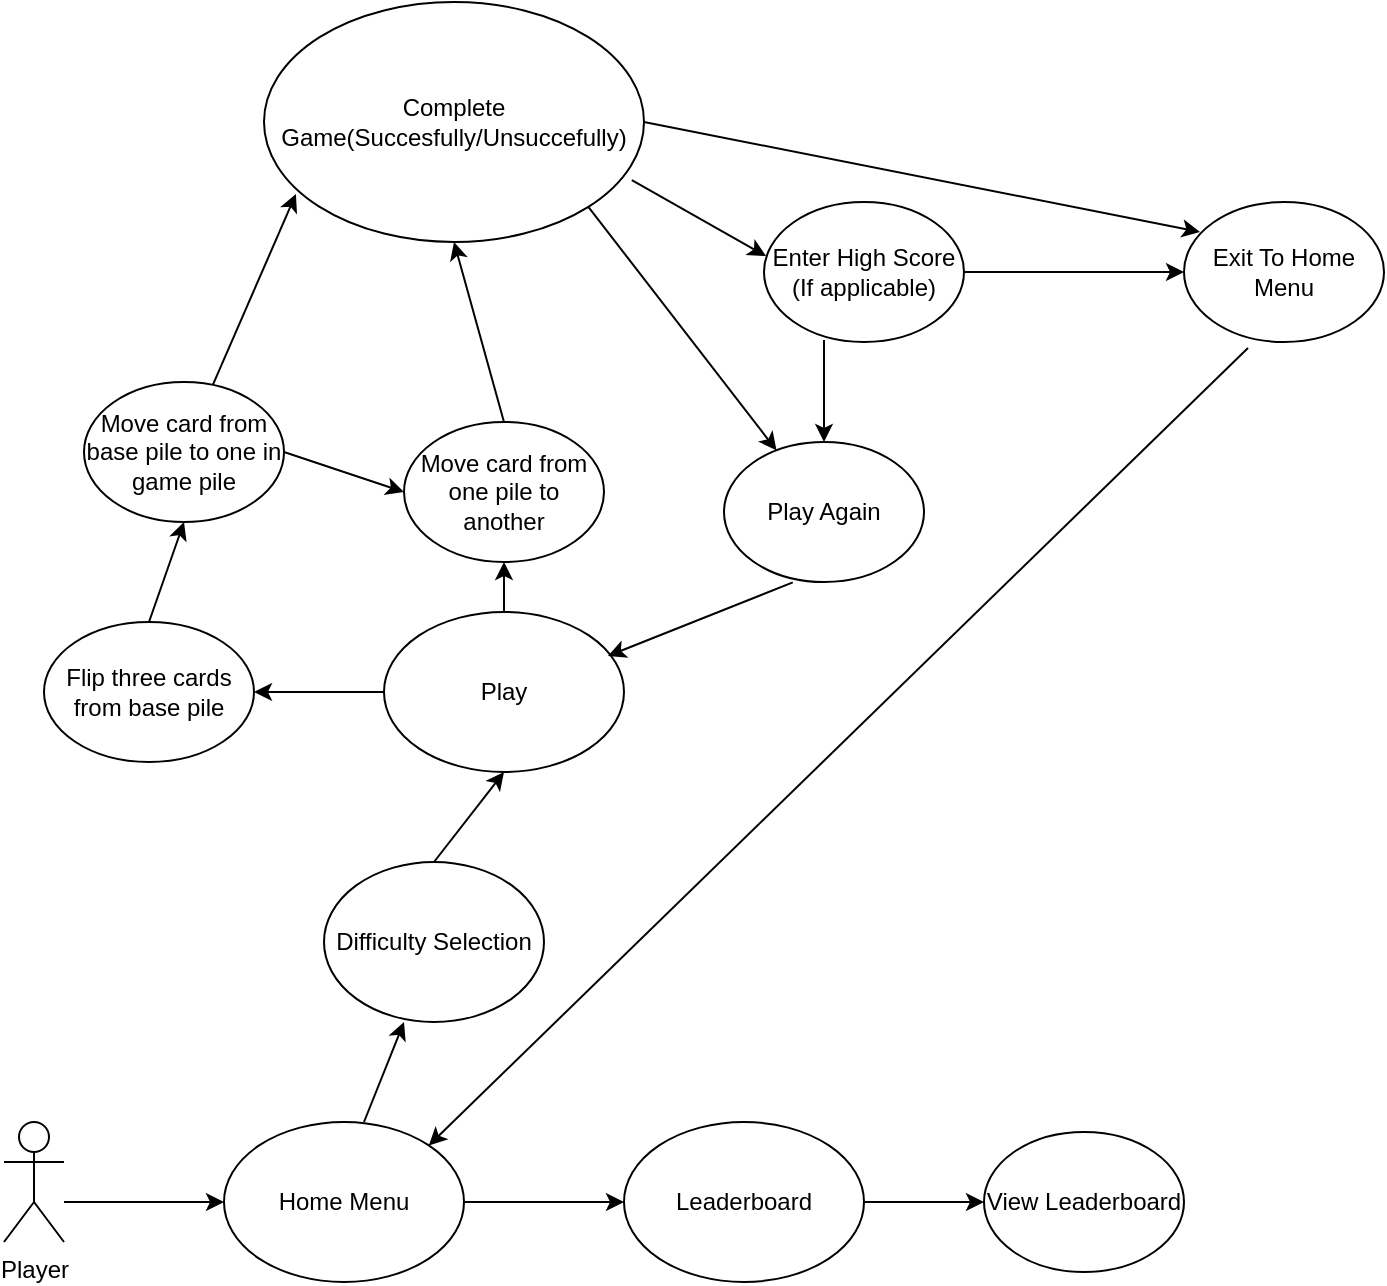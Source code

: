 <mxfile version="13.7.9" type="device"><diagram id="Lm20Vlyd9jjh0LHTympS" name="Page-1"><mxGraphModel dx="1326" dy="966" grid="1" gridSize="10" guides="1" tooltips="1" connect="1" arrows="1" fold="1" page="1" pageScale="1" pageWidth="850" pageHeight="1100" math="0" shadow="0"><root><mxCell id="0"/><mxCell id="1" parent="0"/><mxCell id="-c5yfJzN1p5UyOtg_yIn-1" value="Player&lt;br&gt;" style="shape=umlActor;verticalLabelPosition=bottom;verticalAlign=top;html=1;outlineConnect=0;" parent="1" vertex="1"><mxGeometry x="140" y="690" width="30" height="60" as="geometry"/></mxCell><mxCell id="-c5yfJzN1p5UyOtg_yIn-4" value="" style="endArrow=classic;html=1;" parent="1" edge="1"><mxGeometry width="50" height="50" relative="1" as="geometry"><mxPoint x="170" y="730" as="sourcePoint"/><mxPoint x="250" y="730" as="targetPoint"/></mxGeometry></mxCell><mxCell id="-c5yfJzN1p5UyOtg_yIn-5" value="Home Menu" style="ellipse;whiteSpace=wrap;html=1;" parent="1" vertex="1"><mxGeometry x="250" y="690" width="120" height="80" as="geometry"/></mxCell><mxCell id="-c5yfJzN1p5UyOtg_yIn-6" value="" style="endArrow=classic;html=1;" parent="1" edge="1"><mxGeometry width="50" height="50" relative="1" as="geometry"><mxPoint x="320" y="690" as="sourcePoint"/><mxPoint x="340" y="640" as="targetPoint"/></mxGeometry></mxCell><mxCell id="-c5yfJzN1p5UyOtg_yIn-7" value="Play" style="ellipse;whiteSpace=wrap;html=1;" parent="1" vertex="1"><mxGeometry x="330" y="435" width="120" height="80" as="geometry"/></mxCell><mxCell id="-c5yfJzN1p5UyOtg_yIn-8" value="" style="endArrow=classic;html=1;entryX=1;entryY=0.5;entryDx=0;entryDy=0;exitX=0;exitY=0.5;exitDx=0;exitDy=0;" parent="1" source="-c5yfJzN1p5UyOtg_yIn-7" target="-c5yfJzN1p5UyOtg_yIn-9" edge="1"><mxGeometry width="50" height="50" relative="1" as="geometry"><mxPoint x="340" y="530" as="sourcePoint"/><mxPoint x="310" y="470" as="targetPoint"/></mxGeometry></mxCell><mxCell id="-c5yfJzN1p5UyOtg_yIn-9" value="Flip three cards from base pile" style="ellipse;whiteSpace=wrap;html=1;" parent="1" vertex="1"><mxGeometry x="160" y="440" width="105" height="70" as="geometry"/></mxCell><mxCell id="-c5yfJzN1p5UyOtg_yIn-10" value="" style="endArrow=classic;html=1;entryX=0.5;entryY=1;entryDx=0;entryDy=0;exitX=0.5;exitY=0;exitDx=0;exitDy=0;" parent="1" source="-c5yfJzN1p5UyOtg_yIn-7" target="-c5yfJzN1p5UyOtg_yIn-11" edge="1"><mxGeometry width="50" height="50" relative="1" as="geometry"><mxPoint x="390" y="530" as="sourcePoint"/><mxPoint x="420" y="460" as="targetPoint"/></mxGeometry></mxCell><mxCell id="-c5yfJzN1p5UyOtg_yIn-11" value="Move card from one pile to another" style="ellipse;whiteSpace=wrap;html=1;" parent="1" vertex="1"><mxGeometry x="340" y="340" width="100" height="70" as="geometry"/></mxCell><mxCell id="-c5yfJzN1p5UyOtg_yIn-13" value="Move card from base pile to one in game pile" style="ellipse;whiteSpace=wrap;html=1;" parent="1" vertex="1"><mxGeometry x="180" y="320" width="100" height="70" as="geometry"/></mxCell><mxCell id="-c5yfJzN1p5UyOtg_yIn-15" value="" style="endArrow=classic;html=1;entryX=0.5;entryY=1;entryDx=0;entryDy=0;exitX=0.5;exitY=0;exitDx=0;exitDy=0;" parent="1" source="-c5yfJzN1p5UyOtg_yIn-9" target="-c5yfJzN1p5UyOtg_yIn-13" edge="1"><mxGeometry width="50" height="50" relative="1" as="geometry"><mxPoint x="290" y="400" as="sourcePoint"/><mxPoint x="260" y="340" as="targetPoint"/></mxGeometry></mxCell><mxCell id="-c5yfJzN1p5UyOtg_yIn-17" value="Leaderboard" style="ellipse;whiteSpace=wrap;html=1;" parent="1" vertex="1"><mxGeometry x="450" y="690" width="120" height="80" as="geometry"/></mxCell><mxCell id="-c5yfJzN1p5UyOtg_yIn-19" value="" style="endArrow=classic;html=1;entryX=0;entryY=0.5;entryDx=0;entryDy=0;exitX=1;exitY=0.5;exitDx=0;exitDy=0;" parent="1" target="-c5yfJzN1p5UyOtg_yIn-17" edge="1" source="-c5yfJzN1p5UyOtg_yIn-5"><mxGeometry width="50" height="50" relative="1" as="geometry"><mxPoint x="317.5" y="770" as="sourcePoint"/><mxPoint x="330" y="850" as="targetPoint"/></mxGeometry></mxCell><mxCell id="-c5yfJzN1p5UyOtg_yIn-20" value="Difficulty Selection" style="ellipse;whiteSpace=wrap;html=1;" parent="1" vertex="1"><mxGeometry x="300" y="560" width="110" height="80" as="geometry"/></mxCell><mxCell id="-c5yfJzN1p5UyOtg_yIn-25" value="View Leaderboard" style="ellipse;whiteSpace=wrap;html=1;" parent="1" vertex="1"><mxGeometry x="630" y="695" width="100" height="70" as="geometry"/></mxCell><mxCell id="-c5yfJzN1p5UyOtg_yIn-26" value="" style="endArrow=classic;html=1;entryX=0;entryY=0.5;entryDx=0;entryDy=0;exitX=1;exitY=0.5;exitDx=0;exitDy=0;" parent="1" source="-c5yfJzN1p5UyOtg_yIn-17" target="-c5yfJzN1p5UyOtg_yIn-25" edge="1"><mxGeometry width="50" height="50" relative="1" as="geometry"><mxPoint x="390" y="894.95" as="sourcePoint"/><mxPoint x="450" y="894.66" as="targetPoint"/></mxGeometry></mxCell><mxCell id="-c5yfJzN1p5UyOtg_yIn-30" value="Complete Game(Succesfully/Unsuccefully)" style="ellipse;whiteSpace=wrap;html=1;" parent="1" vertex="1"><mxGeometry x="270" y="130" width="190" height="120" as="geometry"/></mxCell><mxCell id="-c5yfJzN1p5UyOtg_yIn-31" value="" style="endArrow=classic;html=1;entryX=0.084;entryY=0.8;entryDx=0;entryDy=0;entryPerimeter=0;" parent="1" source="-c5yfJzN1p5UyOtg_yIn-13" target="-c5yfJzN1p5UyOtg_yIn-30" edge="1"><mxGeometry width="50" height="50" relative="1" as="geometry"><mxPoint x="300" y="300" as="sourcePoint"/><mxPoint x="350" y="250" as="targetPoint"/></mxGeometry></mxCell><mxCell id="-c5yfJzN1p5UyOtg_yIn-32" value="" style="endArrow=classic;html=1;entryX=0.5;entryY=1;entryDx=0;entryDy=0;exitX=0.5;exitY=0;exitDx=0;exitDy=0;" parent="1" source="-c5yfJzN1p5UyOtg_yIn-11" target="-c5yfJzN1p5UyOtg_yIn-30" edge="1"><mxGeometry width="50" height="50" relative="1" as="geometry"><mxPoint x="430" y="400" as="sourcePoint"/><mxPoint x="400" y="340" as="targetPoint"/></mxGeometry></mxCell><mxCell id="-c5yfJzN1p5UyOtg_yIn-33" value="Exit To Home Menu" style="ellipse;whiteSpace=wrap;html=1;" parent="1" vertex="1"><mxGeometry x="730" y="230" width="100" height="70" as="geometry"/></mxCell><mxCell id="-c5yfJzN1p5UyOtg_yIn-34" value="Play Again" style="ellipse;whiteSpace=wrap;html=1;" parent="1" vertex="1"><mxGeometry x="500" y="350" width="100" height="70" as="geometry"/></mxCell><mxCell id="-c5yfJzN1p5UyOtg_yIn-35" value="" style="endArrow=classic;html=1;exitX=1;exitY=1;exitDx=0;exitDy=0;" parent="1" source="-c5yfJzN1p5UyOtg_yIn-30" target="-c5yfJzN1p5UyOtg_yIn-34" edge="1"><mxGeometry width="50" height="50" relative="1" as="geometry"><mxPoint x="489.557" y="283.593" as="sourcePoint"/><mxPoint x="550" y="250" as="targetPoint"/></mxGeometry></mxCell><mxCell id="-c5yfJzN1p5UyOtg_yIn-36" value="" style="endArrow=classic;html=1;entryX=0.01;entryY=0.386;entryDx=0;entryDy=0;entryPerimeter=0;exitX=0.968;exitY=0.742;exitDx=0;exitDy=0;exitPerimeter=0;" parent="1" source="-c5yfJzN1p5UyOtg_yIn-30" target="qvOBMjK0_nhLAZ8nCEwR-4" edge="1"><mxGeometry width="50" height="50" relative="1" as="geometry"><mxPoint x="515.497" y="190.003" as="sourcePoint"/><mxPoint x="604.5" y="212.41" as="targetPoint"/></mxGeometry></mxCell><mxCell id="-c5yfJzN1p5UyOtg_yIn-37" value="" style="endArrow=classic;html=1;entryX=0.933;entryY=0.275;entryDx=0;entryDy=0;entryPerimeter=0;exitX=0.344;exitY=1.003;exitDx=0;exitDy=0;exitPerimeter=0;" parent="1" source="-c5yfJzN1p5UyOtg_yIn-34" target="-c5yfJzN1p5UyOtg_yIn-7" edge="1"><mxGeometry width="50" height="50" relative="1" as="geometry"><mxPoint x="527.5" y="380" as="sourcePoint"/><mxPoint x="540" y="460" as="targetPoint"/></mxGeometry></mxCell><mxCell id="-c5yfJzN1p5UyOtg_yIn-38" value="" style="endArrow=classic;html=1;entryX=1;entryY=0;entryDx=0;entryDy=0;exitX=0.32;exitY=1.043;exitDx=0;exitDy=0;exitPerimeter=0;" parent="1" source="-c5yfJzN1p5UyOtg_yIn-33" target="-c5yfJzN1p5UyOtg_yIn-5" edge="1"><mxGeometry width="50" height="50" relative="1" as="geometry"><mxPoint x="670.0" y="310.0" as="sourcePoint"/><mxPoint x="546.4" y="474.75" as="targetPoint"/></mxGeometry></mxCell><mxCell id="qvOBMjK0_nhLAZ8nCEwR-2" value="" style="endArrow=classic;html=1;exitX=1;exitY=0.5;exitDx=0;exitDy=0;entryX=0;entryY=0.5;entryDx=0;entryDy=0;" parent="1" source="-c5yfJzN1p5UyOtg_yIn-13" target="-c5yfJzN1p5UyOtg_yIn-11" edge="1"><mxGeometry width="50" height="50" relative="1" as="geometry"><mxPoint x="300" y="320" as="sourcePoint"/><mxPoint x="350" y="270" as="targetPoint"/></mxGeometry></mxCell><mxCell id="qvOBMjK0_nhLAZ8nCEwR-4" value="Enter High Score (If applicable)" style="ellipse;whiteSpace=wrap;html=1;" parent="1" vertex="1"><mxGeometry x="520" y="230" width="100" height="70" as="geometry"/></mxCell><mxCell id="qvOBMjK0_nhLAZ8nCEwR-5" value="" style="endArrow=classic;html=1;entryX=0;entryY=0.5;entryDx=0;entryDy=0;exitX=1;exitY=0.5;exitDx=0;exitDy=0;" parent="1" source="qvOBMjK0_nhLAZ8nCEwR-4" target="-c5yfJzN1p5UyOtg_yIn-33" edge="1"><mxGeometry width="50" height="50" relative="1" as="geometry"><mxPoint x="679.997" y="170.003" as="sourcePoint"/><mxPoint x="760.443" y="171.025" as="targetPoint"/></mxGeometry></mxCell><mxCell id="qvOBMjK0_nhLAZ8nCEwR-6" value="" style="endArrow=classic;html=1;entryX=0.5;entryY=0;entryDx=0;entryDy=0;exitX=0.3;exitY=0.986;exitDx=0;exitDy=0;exitPerimeter=0;" parent="1" source="qvOBMjK0_nhLAZ8nCEwR-4" target="-c5yfJzN1p5UyOtg_yIn-34" edge="1"><mxGeometry width="50" height="50" relative="1" as="geometry"><mxPoint x="640" y="180" as="sourcePoint"/><mxPoint x="712" y="180" as="targetPoint"/></mxGeometry></mxCell><mxCell id="qvOBMjK0_nhLAZ8nCEwR-7" value="" style="endArrow=classic;html=1;entryX=0.08;entryY=0.214;entryDx=0;entryDy=0;entryPerimeter=0;exitX=1;exitY=0.5;exitDx=0;exitDy=0;" parent="1" source="-c5yfJzN1p5UyOtg_yIn-30" target="-c5yfJzN1p5UyOtg_yIn-33" edge="1"><mxGeometry width="50" height="50" relative="1" as="geometry"><mxPoint x="525" y="200" as="sourcePoint"/><mxPoint x="575" y="150" as="targetPoint"/></mxGeometry></mxCell><mxCell id="w-GRzvpu3MjxO79HubRF-1" value="" style="endArrow=classic;html=1;entryX=0.5;entryY=1;entryDx=0;entryDy=0;exitX=0.5;exitY=0;exitDx=0;exitDy=0;" parent="1" source="-c5yfJzN1p5UyOtg_yIn-20" target="-c5yfJzN1p5UyOtg_yIn-7" edge="1"><mxGeometry width="50" height="50" relative="1" as="geometry"><mxPoint x="330" y="700" as="sourcePoint"/><mxPoint x="350" y="650" as="targetPoint"/></mxGeometry></mxCell></root></mxGraphModel></diagram></mxfile>